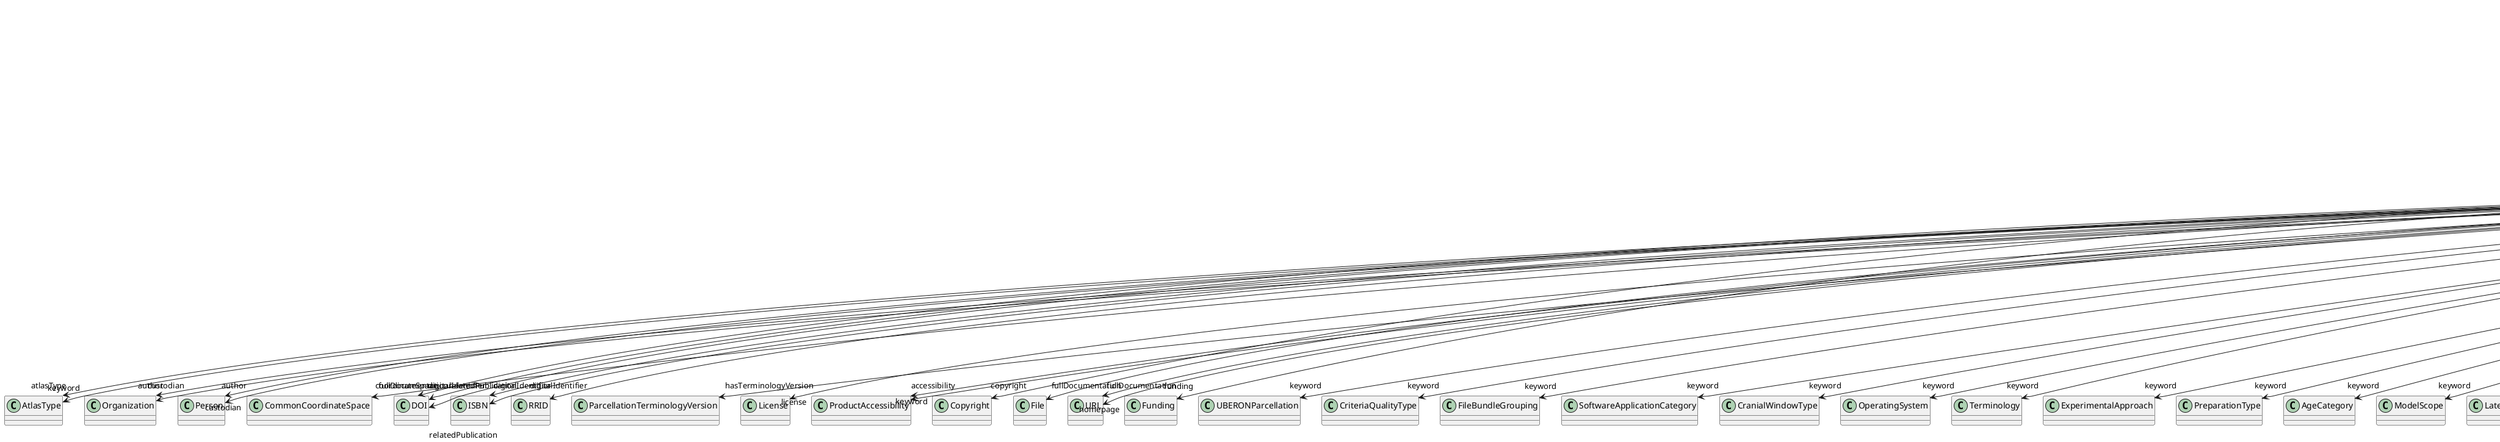 @startuml
class BrainAtlasVersion {
+abbreviation
+atlasType
+author
+coordinateSpace
+digitalIdentifier
+hasTerminologyVersion
+isAlternativeVersionOf
+isNewVersionOf
+license
+ontologyIdentifier
+accessibility
+copyright
+custodian
+description
+fullDocumentation
+fullName
+funding
+homepage
+howToCite
+keyword
+otherContribution
+relatedPublication
+releaseDate
+repository
+shortName
+supportChannel
+versionIdentifier
+versionInnovation

}
BrainAtlasVersion -d-> "atlasType" AtlasType
BrainAtlasVersion -d-> "author" Organization
BrainAtlasVersion -d-> "author" Person
BrainAtlasVersion -d-> "coordinateSpace" CommonCoordinateSpace
BrainAtlasVersion -d-> "digitalIdentifier" DOI
BrainAtlasVersion -d-> "digitalIdentifier" ISBN
BrainAtlasVersion -d-> "digitalIdentifier" RRID
BrainAtlasVersion -d-> "hasTerminologyVersion" ParcellationTerminologyVersion
BrainAtlasVersion -d-> "isAlternativeVersionOf" BrainAtlasVersion
BrainAtlasVersion -d-> "isNewVersionOf" BrainAtlasVersion
BrainAtlasVersion -d-> "license" License
BrainAtlasVersion -d-> "accessibility" ProductAccessibility
BrainAtlasVersion -d-> "copyright" Copyright
BrainAtlasVersion -d-> "custodian" Organization
BrainAtlasVersion -d-> "custodian" Person
BrainAtlasVersion -d-> "fullDocumentation" DOI
BrainAtlasVersion -d-> "fullDocumentation" File
BrainAtlasVersion -d-> "fullDocumentation" URL
BrainAtlasVersion -d-> "funding" Funding
BrainAtlasVersion -d-> "homepage" URL
BrainAtlasVersion -d-> "keyword" UBERONParcellation
BrainAtlasVersion -d-> "keyword" CriteriaQualityType
BrainAtlasVersion -d-> "keyword" FileBundleGrouping
BrainAtlasVersion -d-> "keyword" SoftwareApplicationCategory
BrainAtlasVersion -d-> "keyword" CranialWindowType
BrainAtlasVersion -d-> "keyword" OperatingSystem
BrainAtlasVersion -d-> "keyword" Terminology
BrainAtlasVersion -d-> "keyword" ExperimentalApproach
BrainAtlasVersion -d-> "keyword" PreparationType
BrainAtlasVersion -d-> "keyword" AgeCategory
BrainAtlasVersion -d-> "keyword" ModelScope
BrainAtlasVersion -d-> "keyword" Laterality
BrainAtlasVersion -d-> "keyword" SetupType
BrainAtlasVersion -d-> "keyword" CellType
BrainAtlasVersion -d-> "keyword" BreedingType
BrainAtlasVersion -d-> "keyword" AtlasType
BrainAtlasVersion -d-> "keyword" StimulusType
BrainAtlasVersion -d-> "keyword" Service
BrainAtlasVersion -d-> "keyword" TissueSampleAttribute
BrainAtlasVersion -d-> "keyword" FileUsageRole
BrainAtlasVersion -d-> "keyword" SoftwareFeature
BrainAtlasVersion -d-> "keyword" BiologicalSex
BrainAtlasVersion -d-> "keyword" Species
BrainAtlasVersion -d-> "keyword" MeasuredQuantity
BrainAtlasVersion -d-> "keyword" CellCultureType
BrainAtlasVersion -d-> "keyword" EthicsAssessment
BrainAtlasVersion -d-> "keyword" Disease
BrainAtlasVersion -d-> "keyword" DiseaseModel
BrainAtlasVersion -d-> "keyword" AnatomicalPlane
BrainAtlasVersion -d-> "keyword" TypeOfUncertainty
BrainAtlasVersion -d-> "keyword" ContributionType
BrainAtlasVersion -d-> "keyword" DeviceType
BrainAtlasVersion -d-> "keyword" TissueSampleType
BrainAtlasVersion -d-> "keyword" ChemicalMixtureType
BrainAtlasVersion -d-> "keyword" OperatingDevice
BrainAtlasVersion -d-> "keyword" Organ
BrainAtlasVersion -d-> "keyword" PatchClampVariation
BrainAtlasVersion -d-> "keyword" GeneticStrainType
BrainAtlasVersion -d-> "keyword" DifferenceMeasure
BrainAtlasVersion -d-> "keyword" FileRepositoryType
BrainAtlasVersion -d-> "keyword" ActionStatusType
BrainAtlasVersion -d-> "keyword" ProductAccessibility
BrainAtlasVersion -d-> "keyword" ModelAbstractionLevel
BrainAtlasVersion -d-> "keyword" BiologicalOrder
BrainAtlasVersion -d-> "keyword" MolecularEntity
BrainAtlasVersion -d-> "keyword" StimulationApproach
BrainAtlasVersion -d-> "keyword" AnnotationType
BrainAtlasVersion -d-> "keyword" Technique
BrainAtlasVersion -d-> "keyword" Language
BrainAtlasVersion -d-> "keyword" Handedness
BrainAtlasVersion -d-> "keyword" SemanticDataType
BrainAtlasVersion -d-> "keyword" SubcellularEntity
BrainAtlasVersion -d-> "keyword" AnatomicalAxesOrientation
BrainAtlasVersion -d-> "keyword" ProgrammingLanguage
BrainAtlasVersion -d-> "keyword" TermSuggestion
BrainAtlasVersion -d-> "keyword" SubjectAttribute
BrainAtlasVersion -d-> "keyword" MetaDataModelType
BrainAtlasVersion -d-> "keyword" QualitativeOverlap
BrainAtlasVersion -d-> "keyword" UnitOfMeasurement
BrainAtlasVersion -d-> "keyword" DataType
BrainAtlasVersion -d-> "otherContribution" Contribution
BrainAtlasVersion -d-> "relatedPublication" DOI
BrainAtlasVersion -d-> "relatedPublication" ISBN
BrainAtlasVersion -d-> "relatedPublication" HANDLE
BrainAtlasVersion -d-> "repository" FileRepository

@enduml